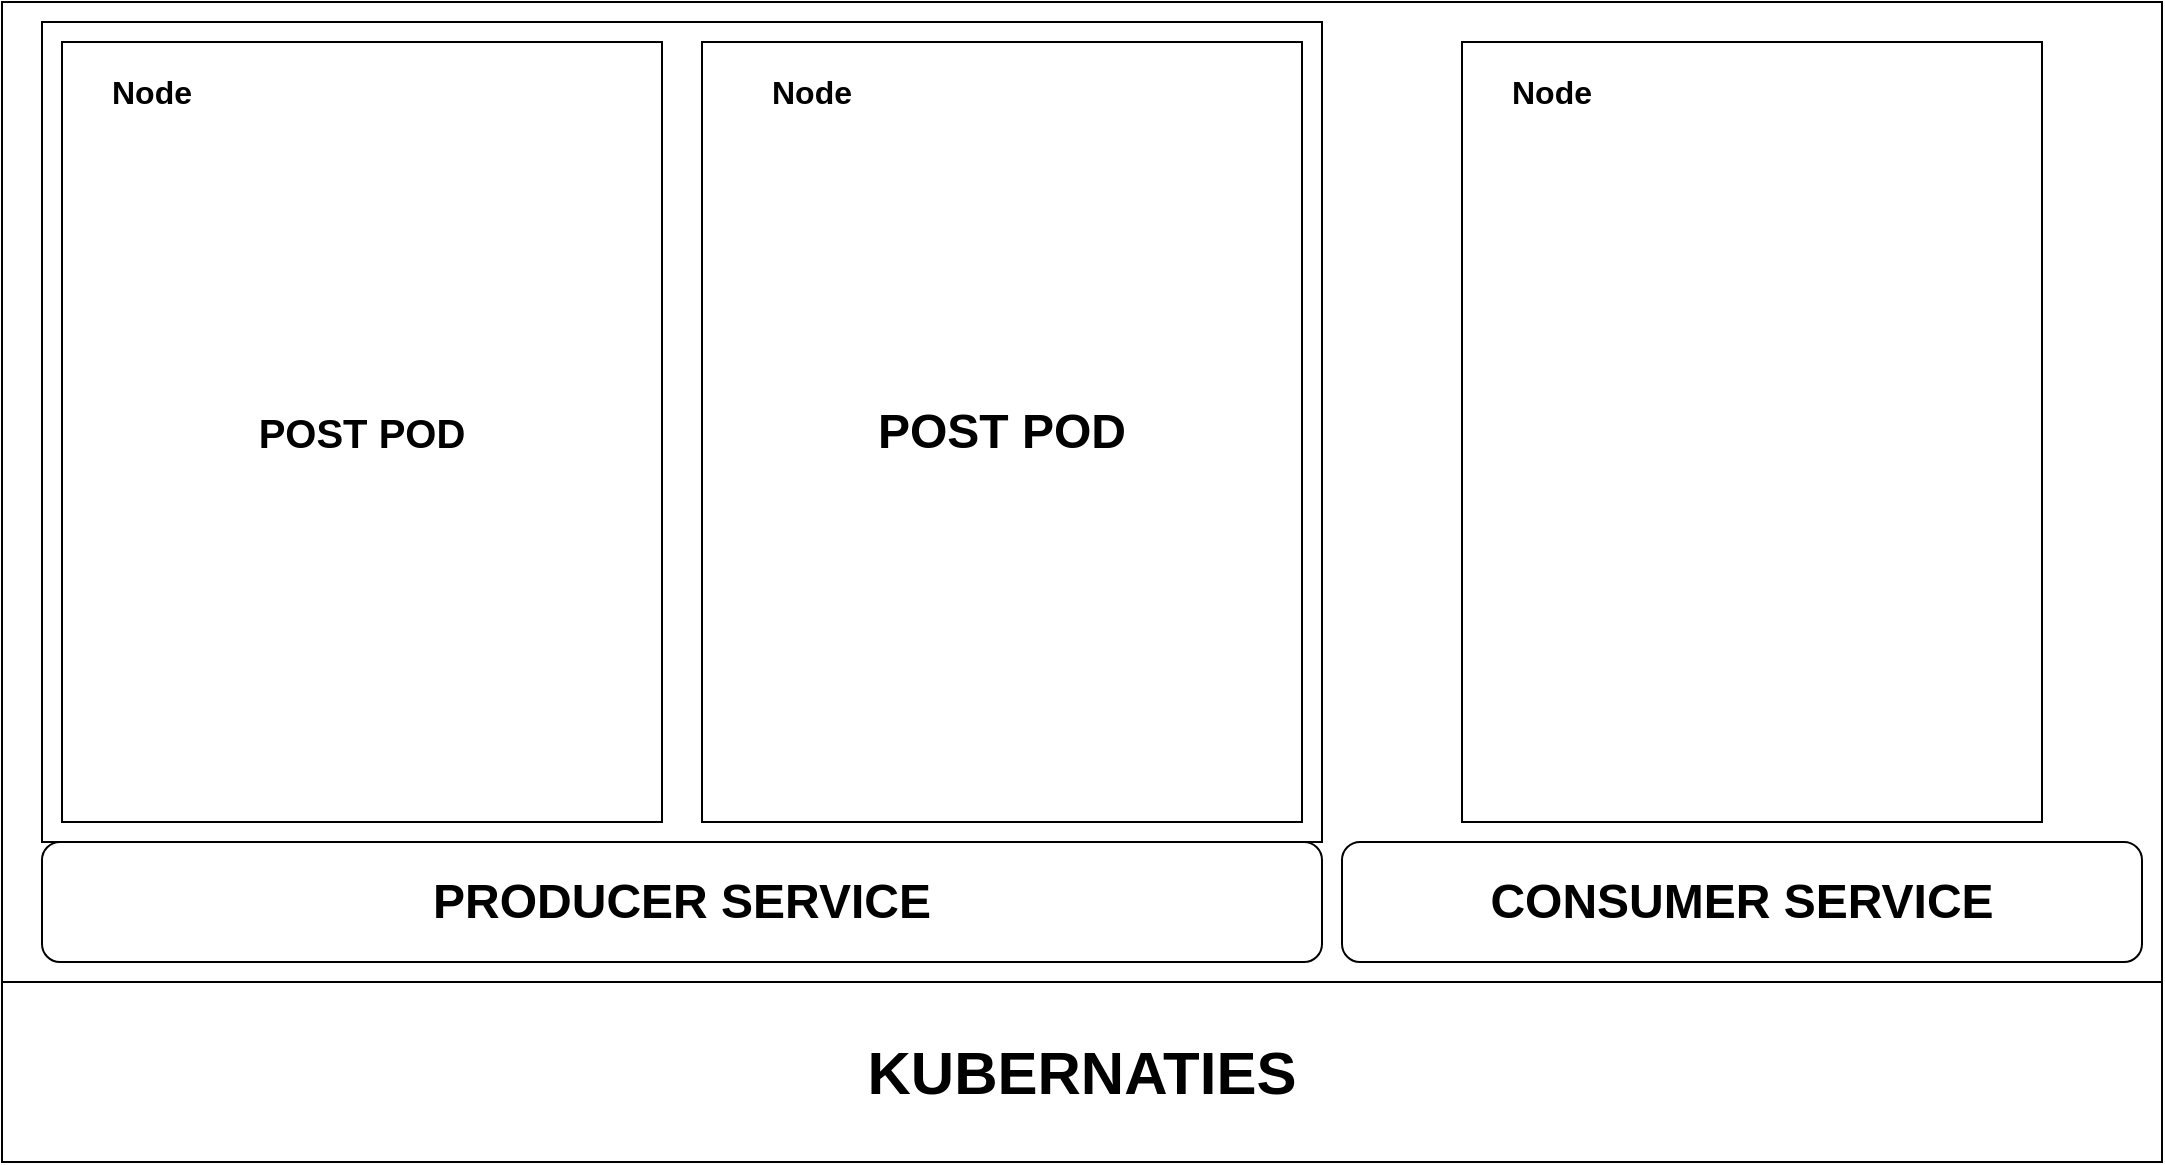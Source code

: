 <mxfile version="15.2.9" type="github">
  <diagram id="iM8WCRfG05NQRqSir8S2" name="Page-1">
    <mxGraphModel dx="1837" dy="1185" grid="1" gridSize="10" guides="1" tooltips="1" connect="1" arrows="1" fold="1" page="1" pageScale="1" pageWidth="1169" pageHeight="827" math="0" shadow="0">
      <root>
        <mxCell id="0" />
        <mxCell id="1" parent="0" />
        <mxCell id="2YV2DuJXdme99eCgQ5xR-1" value="" style="rounded=0;whiteSpace=wrap;html=1;" parent="1" vertex="1">
          <mxGeometry x="40" y="40" width="1080" height="490" as="geometry" />
        </mxCell>
        <mxCell id="2YV2DuJXdme99eCgQ5xR-12" value="" style="rounded=0;whiteSpace=wrap;html=1;" parent="1" vertex="1">
          <mxGeometry x="60" y="50" width="640" height="410" as="geometry" />
        </mxCell>
        <mxCell id="2YV2DuJXdme99eCgQ5xR-2" value="&lt;font style=&quot;font-size: 30px&quot;&gt;&lt;b&gt;KUBERNATIES&lt;/b&gt;&lt;/font&gt;" style="rounded=0;whiteSpace=wrap;html=1;" parent="1" vertex="1">
          <mxGeometry x="40" y="530" width="1080" height="90" as="geometry" />
        </mxCell>
        <mxCell id="2YV2DuJXdme99eCgQ5xR-3" value="&lt;font style=&quot;font-size: 24px&quot;&gt;&lt;b&gt;PRODUCER SERVICE&lt;br&gt;&lt;/b&gt;&lt;/font&gt;" style="rounded=1;whiteSpace=wrap;html=1;" parent="1" vertex="1">
          <mxGeometry x="60" y="460" width="640" height="60" as="geometry" />
        </mxCell>
        <mxCell id="2YV2DuJXdme99eCgQ5xR-5" value="&lt;font style=&quot;font-size: 20px&quot;&gt;&lt;b&gt;POST POD&lt;br&gt;&lt;/b&gt;&lt;/font&gt;" style="rounded=0;whiteSpace=wrap;html=1;" parent="1" vertex="1">
          <mxGeometry x="70" y="60" width="300" height="390" as="geometry" />
        </mxCell>
        <mxCell id="2YV2DuJXdme99eCgQ5xR-6" value="&lt;font style=&quot;font-size: 24px&quot;&gt;&lt;b&gt;POST POD&lt;br&gt;&lt;/b&gt;&lt;/font&gt;" style="rounded=0;whiteSpace=wrap;html=1;" parent="1" vertex="1">
          <mxGeometry x="390" y="60" width="300" height="390" as="geometry" />
        </mxCell>
        <mxCell id="2YV2DuJXdme99eCgQ5xR-7" value="" style="rounded=0;whiteSpace=wrap;html=1;" parent="1" vertex="1">
          <mxGeometry x="770" y="60" width="290" height="390" as="geometry" />
        </mxCell>
        <mxCell id="2YV2DuJXdme99eCgQ5xR-8" value="&lt;b&gt;&lt;font style=&quot;font-size: 24px&quot;&gt;CONSUMER SERVICE&lt;/font&gt;&lt;/b&gt;" style="rounded=1;whiteSpace=wrap;html=1;" parent="1" vertex="1">
          <mxGeometry x="710" y="460" width="400" height="60" as="geometry" />
        </mxCell>
        <mxCell id="2YV2DuJXdme99eCgQ5xR-9" value="&lt;font style=&quot;font-size: 16px&quot;&gt;&lt;b&gt;Node&lt;/b&gt;&lt;/font&gt;" style="text;html=1;strokeColor=none;fillColor=none;align=center;verticalAlign=middle;whiteSpace=wrap;rounded=0;" parent="1" vertex="1">
          <mxGeometry x="80" y="70" width="70" height="30" as="geometry" />
        </mxCell>
        <mxCell id="2YV2DuJXdme99eCgQ5xR-10" value="&lt;font style=&quot;font-size: 16px&quot;&gt;&lt;b&gt;Node&lt;/b&gt;&lt;/font&gt;" style="text;html=1;strokeColor=none;fillColor=none;align=center;verticalAlign=middle;whiteSpace=wrap;rounded=0;" parent="1" vertex="1">
          <mxGeometry x="410" y="70" width="70" height="30" as="geometry" />
        </mxCell>
        <mxCell id="2YV2DuJXdme99eCgQ5xR-11" value="&lt;font style=&quot;font-size: 16px&quot;&gt;&lt;b&gt;Node&lt;/b&gt;&lt;/font&gt;" style="text;html=1;strokeColor=none;fillColor=none;align=center;verticalAlign=middle;whiteSpace=wrap;rounded=0;" parent="1" vertex="1">
          <mxGeometry x="780" y="70" width="70" height="30" as="geometry" />
        </mxCell>
      </root>
    </mxGraphModel>
  </diagram>
</mxfile>
